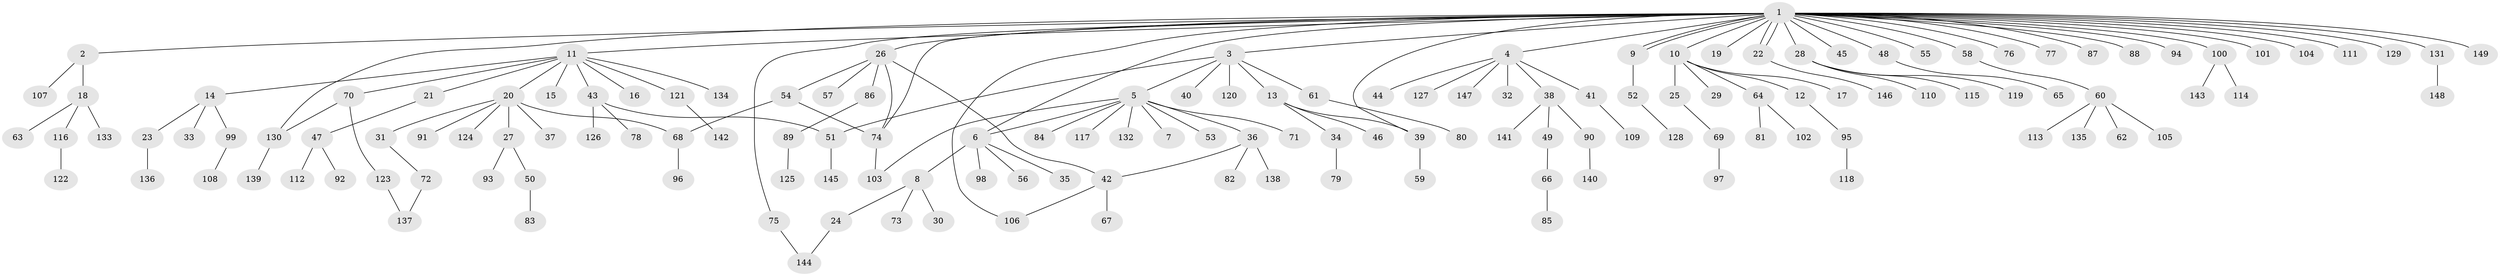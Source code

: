 // Generated by graph-tools (version 1.1) at 2025/35/03/09/25 02:35:26]
// undirected, 149 vertices, 162 edges
graph export_dot {
graph [start="1"]
  node [color=gray90,style=filled];
  1;
  2;
  3;
  4;
  5;
  6;
  7;
  8;
  9;
  10;
  11;
  12;
  13;
  14;
  15;
  16;
  17;
  18;
  19;
  20;
  21;
  22;
  23;
  24;
  25;
  26;
  27;
  28;
  29;
  30;
  31;
  32;
  33;
  34;
  35;
  36;
  37;
  38;
  39;
  40;
  41;
  42;
  43;
  44;
  45;
  46;
  47;
  48;
  49;
  50;
  51;
  52;
  53;
  54;
  55;
  56;
  57;
  58;
  59;
  60;
  61;
  62;
  63;
  64;
  65;
  66;
  67;
  68;
  69;
  70;
  71;
  72;
  73;
  74;
  75;
  76;
  77;
  78;
  79;
  80;
  81;
  82;
  83;
  84;
  85;
  86;
  87;
  88;
  89;
  90;
  91;
  92;
  93;
  94;
  95;
  96;
  97;
  98;
  99;
  100;
  101;
  102;
  103;
  104;
  105;
  106;
  107;
  108;
  109;
  110;
  111;
  112;
  113;
  114;
  115;
  116;
  117;
  118;
  119;
  120;
  121;
  122;
  123;
  124;
  125;
  126;
  127;
  128;
  129;
  130;
  131;
  132;
  133;
  134;
  135;
  136;
  137;
  138;
  139;
  140;
  141;
  142;
  143;
  144;
  145;
  146;
  147;
  148;
  149;
  1 -- 2;
  1 -- 3;
  1 -- 4;
  1 -- 6;
  1 -- 9;
  1 -- 9;
  1 -- 10;
  1 -- 11;
  1 -- 19;
  1 -- 22;
  1 -- 22;
  1 -- 26;
  1 -- 28;
  1 -- 39;
  1 -- 45;
  1 -- 48;
  1 -- 55;
  1 -- 58;
  1 -- 74;
  1 -- 75;
  1 -- 76;
  1 -- 77;
  1 -- 87;
  1 -- 88;
  1 -- 94;
  1 -- 100;
  1 -- 101;
  1 -- 104;
  1 -- 106;
  1 -- 111;
  1 -- 129;
  1 -- 130;
  1 -- 131;
  1 -- 149;
  2 -- 18;
  2 -- 107;
  3 -- 5;
  3 -- 13;
  3 -- 40;
  3 -- 51;
  3 -- 61;
  3 -- 120;
  4 -- 32;
  4 -- 38;
  4 -- 41;
  4 -- 44;
  4 -- 127;
  4 -- 147;
  5 -- 6;
  5 -- 7;
  5 -- 36;
  5 -- 53;
  5 -- 71;
  5 -- 84;
  5 -- 103;
  5 -- 117;
  5 -- 132;
  6 -- 8;
  6 -- 35;
  6 -- 56;
  6 -- 98;
  8 -- 24;
  8 -- 30;
  8 -- 73;
  9 -- 52;
  10 -- 12;
  10 -- 17;
  10 -- 25;
  10 -- 29;
  10 -- 64;
  11 -- 14;
  11 -- 15;
  11 -- 16;
  11 -- 20;
  11 -- 21;
  11 -- 43;
  11 -- 70;
  11 -- 121;
  11 -- 134;
  12 -- 95;
  13 -- 34;
  13 -- 39;
  13 -- 46;
  14 -- 23;
  14 -- 33;
  14 -- 99;
  18 -- 63;
  18 -- 116;
  18 -- 133;
  20 -- 27;
  20 -- 31;
  20 -- 37;
  20 -- 68;
  20 -- 91;
  20 -- 124;
  21 -- 47;
  22 -- 146;
  23 -- 136;
  24 -- 144;
  25 -- 69;
  26 -- 42;
  26 -- 54;
  26 -- 57;
  26 -- 74;
  26 -- 86;
  27 -- 50;
  27 -- 93;
  28 -- 110;
  28 -- 115;
  28 -- 119;
  31 -- 72;
  34 -- 79;
  36 -- 42;
  36 -- 82;
  36 -- 138;
  38 -- 49;
  38 -- 90;
  38 -- 141;
  39 -- 59;
  41 -- 109;
  42 -- 67;
  42 -- 106;
  43 -- 51;
  43 -- 78;
  43 -- 126;
  47 -- 92;
  47 -- 112;
  48 -- 65;
  49 -- 66;
  50 -- 83;
  51 -- 145;
  52 -- 128;
  54 -- 68;
  54 -- 74;
  58 -- 60;
  60 -- 62;
  60 -- 105;
  60 -- 113;
  60 -- 135;
  61 -- 80;
  64 -- 81;
  64 -- 102;
  66 -- 85;
  68 -- 96;
  69 -- 97;
  70 -- 123;
  70 -- 130;
  72 -- 137;
  74 -- 103;
  75 -- 144;
  86 -- 89;
  89 -- 125;
  90 -- 140;
  95 -- 118;
  99 -- 108;
  100 -- 114;
  100 -- 143;
  116 -- 122;
  121 -- 142;
  123 -- 137;
  130 -- 139;
  131 -- 148;
}
